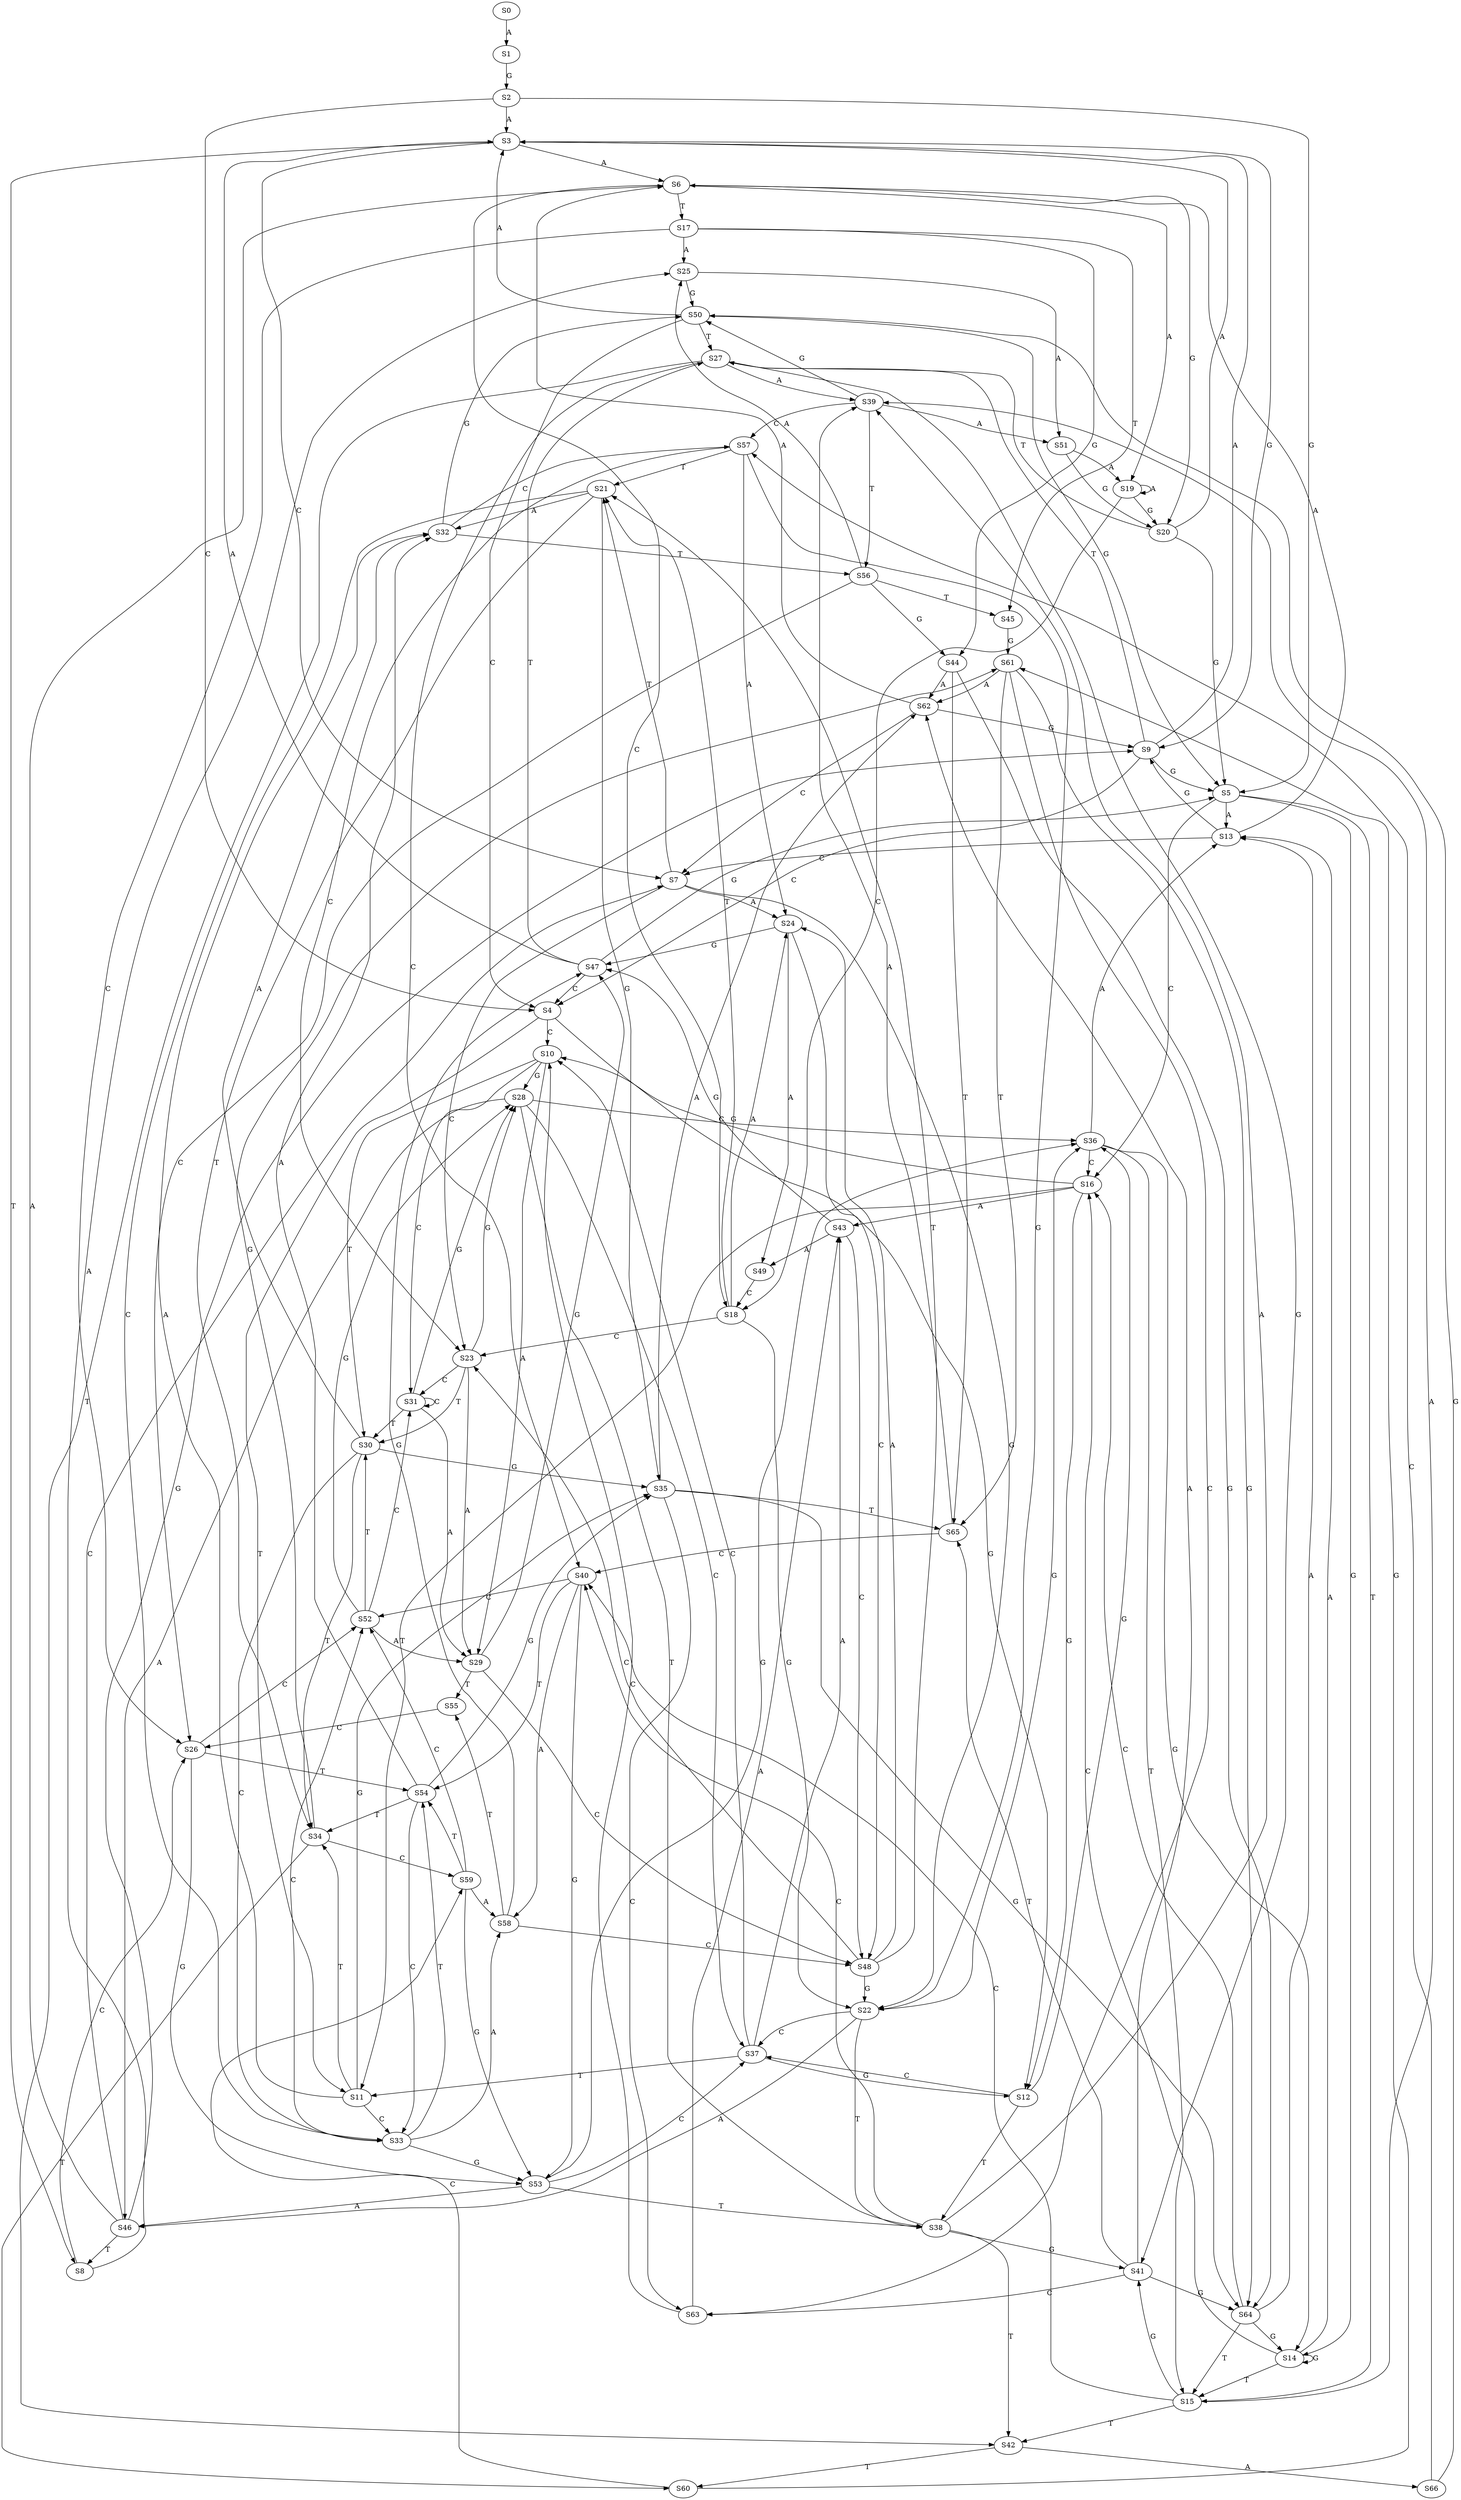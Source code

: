 strict digraph  {
	S0 -> S1 [ label = A ];
	S1 -> S2 [ label = G ];
	S2 -> S3 [ label = A ];
	S2 -> S4 [ label = C ];
	S2 -> S5 [ label = G ];
	S3 -> S6 [ label = A ];
	S3 -> S7 [ label = C ];
	S3 -> S8 [ label = T ];
	S3 -> S9 [ label = G ];
	S4 -> S10 [ label = C ];
	S4 -> S11 [ label = T ];
	S4 -> S12 [ label = G ];
	S5 -> S13 [ label = A ];
	S5 -> S14 [ label = G ];
	S5 -> S15 [ label = T ];
	S5 -> S16 [ label = C ];
	S6 -> S17 [ label = T ];
	S6 -> S18 [ label = C ];
	S6 -> S19 [ label = A ];
	S6 -> S20 [ label = G ];
	S7 -> S21 [ label = T ];
	S7 -> S22 [ label = G ];
	S7 -> S23 [ label = C ];
	S7 -> S24 [ label = A ];
	S8 -> S25 [ label = A ];
	S8 -> S26 [ label = C ];
	S9 -> S27 [ label = T ];
	S9 -> S3 [ label = A ];
	S9 -> S5 [ label = G ];
	S9 -> S4 [ label = C ];
	S10 -> S28 [ label = G ];
	S10 -> S29 [ label = A ];
	S10 -> S30 [ label = T ];
	S10 -> S31 [ label = C ];
	S11 -> S32 [ label = A ];
	S11 -> S33 [ label = C ];
	S11 -> S34 [ label = T ];
	S11 -> S35 [ label = G ];
	S12 -> S36 [ label = G ];
	S12 -> S37 [ label = C ];
	S12 -> S38 [ label = T ];
	S13 -> S6 [ label = A ];
	S13 -> S7 [ label = C ];
	S13 -> S9 [ label = G ];
	S14 -> S15 [ label = T ];
	S14 -> S16 [ label = C ];
	S14 -> S14 [ label = G ];
	S14 -> S13 [ label = A ];
	S15 -> S39 [ label = A ];
	S15 -> S40 [ label = C ];
	S15 -> S41 [ label = G ];
	S15 -> S42 [ label = T ];
	S16 -> S11 [ label = T ];
	S16 -> S10 [ label = C ];
	S16 -> S43 [ label = A ];
	S16 -> S12 [ label = G ];
	S17 -> S25 [ label = A ];
	S17 -> S26 [ label = C ];
	S17 -> S44 [ label = G ];
	S17 -> S45 [ label = T ];
	S18 -> S24 [ label = A ];
	S18 -> S23 [ label = C ];
	S18 -> S22 [ label = G ];
	S18 -> S21 [ label = T ];
	S19 -> S20 [ label = G ];
	S19 -> S18 [ label = C ];
	S19 -> S19 [ label = A ];
	S20 -> S27 [ label = T ];
	S20 -> S3 [ label = A ];
	S20 -> S5 [ label = G ];
	S21 -> S32 [ label = A ];
	S21 -> S33 [ label = C ];
	S21 -> S34 [ label = T ];
	S21 -> S35 [ label = G ];
	S22 -> S36 [ label = G ];
	S22 -> S46 [ label = A ];
	S22 -> S38 [ label = T ];
	S22 -> S37 [ label = C ];
	S23 -> S31 [ label = C ];
	S23 -> S29 [ label = A ];
	S23 -> S30 [ label = T ];
	S23 -> S28 [ label = G ];
	S24 -> S47 [ label = G ];
	S24 -> S48 [ label = C ];
	S24 -> S49 [ label = A ];
	S25 -> S50 [ label = G ];
	S25 -> S51 [ label = A ];
	S26 -> S52 [ label = C ];
	S26 -> S53 [ label = G ];
	S26 -> S54 [ label = T ];
	S27 -> S39 [ label = A ];
	S27 -> S40 [ label = C ];
	S27 -> S41 [ label = G ];
	S27 -> S42 [ label = T ];
	S28 -> S46 [ label = A ];
	S28 -> S36 [ label = G ];
	S28 -> S38 [ label = T ];
	S28 -> S37 [ label = C ];
	S29 -> S47 [ label = G ];
	S29 -> S55 [ label = T ];
	S29 -> S48 [ label = C ];
	S30 -> S35 [ label = G ];
	S30 -> S32 [ label = A ];
	S30 -> S33 [ label = C ];
	S30 -> S34 [ label = T ];
	S31 -> S28 [ label = G ];
	S31 -> S31 [ label = C ];
	S31 -> S29 [ label = A ];
	S31 -> S30 [ label = T ];
	S32 -> S50 [ label = G ];
	S32 -> S56 [ label = T ];
	S32 -> S57 [ label = C ];
	S33 -> S54 [ label = T ];
	S33 -> S53 [ label = G ];
	S33 -> S52 [ label = C ];
	S33 -> S58 [ label = A ];
	S34 -> S59 [ label = C ];
	S34 -> S60 [ label = T ];
	S34 -> S61 [ label = G ];
	S35 -> S62 [ label = A ];
	S35 -> S63 [ label = C ];
	S35 -> S64 [ label = G ];
	S35 -> S65 [ label = T ];
	S36 -> S13 [ label = A ];
	S36 -> S14 [ label = G ];
	S36 -> S16 [ label = C ];
	S36 -> S15 [ label = T ];
	S37 -> S12 [ label = G ];
	S37 -> S11 [ label = T ];
	S37 -> S10 [ label = C ];
	S37 -> S43 [ label = A ];
	S38 -> S40 [ label = C ];
	S38 -> S39 [ label = A ];
	S38 -> S41 [ label = G ];
	S38 -> S42 [ label = T ];
	S39 -> S56 [ label = T ];
	S39 -> S50 [ label = G ];
	S39 -> S51 [ label = A ];
	S39 -> S57 [ label = C ];
	S40 -> S54 [ label = T ];
	S40 -> S53 [ label = G ];
	S40 -> S58 [ label = A ];
	S40 -> S52 [ label = C ];
	S41 -> S65 [ label = T ];
	S41 -> S64 [ label = G ];
	S41 -> S62 [ label = A ];
	S41 -> S63 [ label = C ];
	S42 -> S66 [ label = A ];
	S42 -> S60 [ label = T ];
	S43 -> S47 [ label = G ];
	S43 -> S48 [ label = C ];
	S43 -> S49 [ label = A ];
	S44 -> S64 [ label = G ];
	S44 -> S62 [ label = A ];
	S44 -> S65 [ label = T ];
	S45 -> S61 [ label = G ];
	S46 -> S6 [ label = A ];
	S46 -> S7 [ label = C ];
	S46 -> S9 [ label = G ];
	S46 -> S8 [ label = T ];
	S47 -> S5 [ label = G ];
	S47 -> S27 [ label = T ];
	S47 -> S3 [ label = A ];
	S47 -> S4 [ label = C ];
	S48 -> S21 [ label = T ];
	S48 -> S23 [ label = C ];
	S48 -> S24 [ label = A ];
	S48 -> S22 [ label = G ];
	S49 -> S18 [ label = C ];
	S50 -> S27 [ label = T ];
	S50 -> S3 [ label = A ];
	S50 -> S4 [ label = C ];
	S50 -> S5 [ label = G ];
	S51 -> S20 [ label = G ];
	S51 -> S19 [ label = A ];
	S52 -> S31 [ label = C ];
	S52 -> S29 [ label = A ];
	S52 -> S30 [ label = T ];
	S52 -> S28 [ label = G ];
	S53 -> S36 [ label = G ];
	S53 -> S38 [ label = T ];
	S53 -> S37 [ label = C ];
	S53 -> S46 [ label = A ];
	S54 -> S35 [ label = G ];
	S54 -> S33 [ label = C ];
	S54 -> S32 [ label = A ];
	S54 -> S34 [ label = T ];
	S55 -> S26 [ label = C ];
	S56 -> S26 [ label = C ];
	S56 -> S25 [ label = A ];
	S56 -> S45 [ label = T ];
	S56 -> S44 [ label = G ];
	S57 -> S22 [ label = G ];
	S57 -> S21 [ label = T ];
	S57 -> S23 [ label = C ];
	S57 -> S24 [ label = A ];
	S58 -> S55 [ label = T ];
	S58 -> S48 [ label = C ];
	S58 -> S47 [ label = G ];
	S59 -> S58 [ label = A ];
	S59 -> S54 [ label = T ];
	S59 -> S52 [ label = C ];
	S59 -> S53 [ label = G ];
	S60 -> S61 [ label = G ];
	S60 -> S59 [ label = C ];
	S61 -> S64 [ label = G ];
	S61 -> S63 [ label = C ];
	S61 -> S65 [ label = T ];
	S61 -> S62 [ label = A ];
	S62 -> S9 [ label = G ];
	S62 -> S7 [ label = C ];
	S62 -> S6 [ label = A ];
	S63 -> S10 [ label = C ];
	S63 -> S43 [ label = A ];
	S64 -> S14 [ label = G ];
	S64 -> S16 [ label = C ];
	S64 -> S13 [ label = A ];
	S64 -> S15 [ label = T ];
	S65 -> S40 [ label = C ];
	S65 -> S39 [ label = A ];
	S66 -> S57 [ label = C ];
	S66 -> S50 [ label = G ];
}
